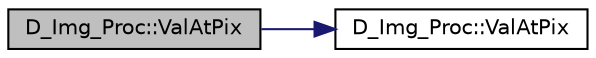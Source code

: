 digraph "D_Img_Proc::ValAtPix"
{
 // LATEX_PDF_SIZE
  edge [fontname="Helvetica",fontsize="10",labelfontname="Helvetica",labelfontsize="10"];
  node [fontname="Helvetica",fontsize="10",shape=record];
  rankdir="LR";
  Node1 [label="D_Img_Proc::ValAtPix",height=0.2,width=0.4,color="black", fillcolor="grey75", style="filled", fontcolor="black",tooltip=" "];
  Node1 -> Node2 [color="midnightblue",fontsize="10",style="solid"];
  Node2 [label="D_Img_Proc::ValAtPix",height=0.2,width=0.4,color="black", fillcolor="white", style="filled",URL="$class_d___img___proc.html#aa3d874147bd272b028da080c1454b88c",tooltip=" "];
}
